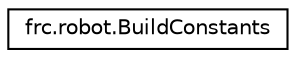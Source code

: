 digraph "Graphical Class Hierarchy"
{
 // LATEX_PDF_SIZE
  edge [fontname="Helvetica",fontsize="10",labelfontname="Helvetica",labelfontsize="10"];
  node [fontname="Helvetica",fontsize="10",shape=record];
  rankdir="LR";
  Node0 [label="frc.robot.BuildConstants",height=0.2,width=0.4,color="black", fillcolor="white", style="filled",URL="$classfrc_1_1robot_1_1_build_constants.html",tooltip=" "];
}
